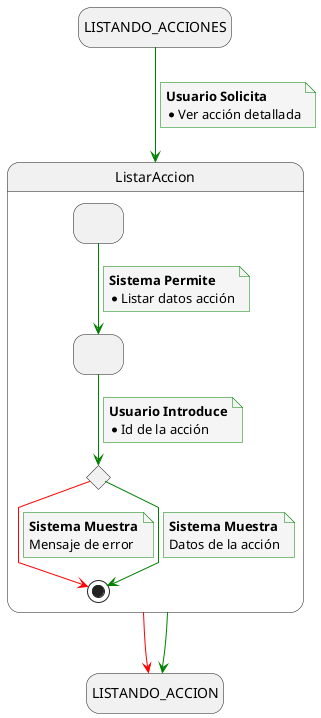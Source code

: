 @startuml listar_datos_reserva

skinparam {
    NoteBackgroundColor #whiteSmoke
    ArrowColor #green
    NoteBorderColor #green
    linetype polyline
}

hide empty description

state startState as "LISTANDO_ACCIONES"
state endState as "LISTANDO_ACCION"

startState --> ListarAccion 
note on link
    <b>Usuario Solicita</b>
    * Ver acción detallada
end note

ListarAccion --> endState
ListarAccion -[#red]> endState

state ListarAccion {
    state solicitudFiltros as " "
    state envioFiltros as " "
    state revisionFiltrosEnviados <<choice>>

    solicitudFiltros --> envioFiltros
    note on link
        <b>Sistema Permite</b>
        * Listar datos acción
    end note

    envioFiltros --> revisionFiltrosEnviados
    note on link
        <b>Usuario Introduce</b>
        * Id de la acción
    end note

    revisionFiltrosEnviados -[#red]-> [*]
    note on link
        <b>Sistema Muestra</b>
        Mensaje de error
    end note

    revisionFiltrosEnviados --> [*]
    note on link
        <b>Sistema Muestra</b>
        Datos de la acción
    end note
}

@enduml